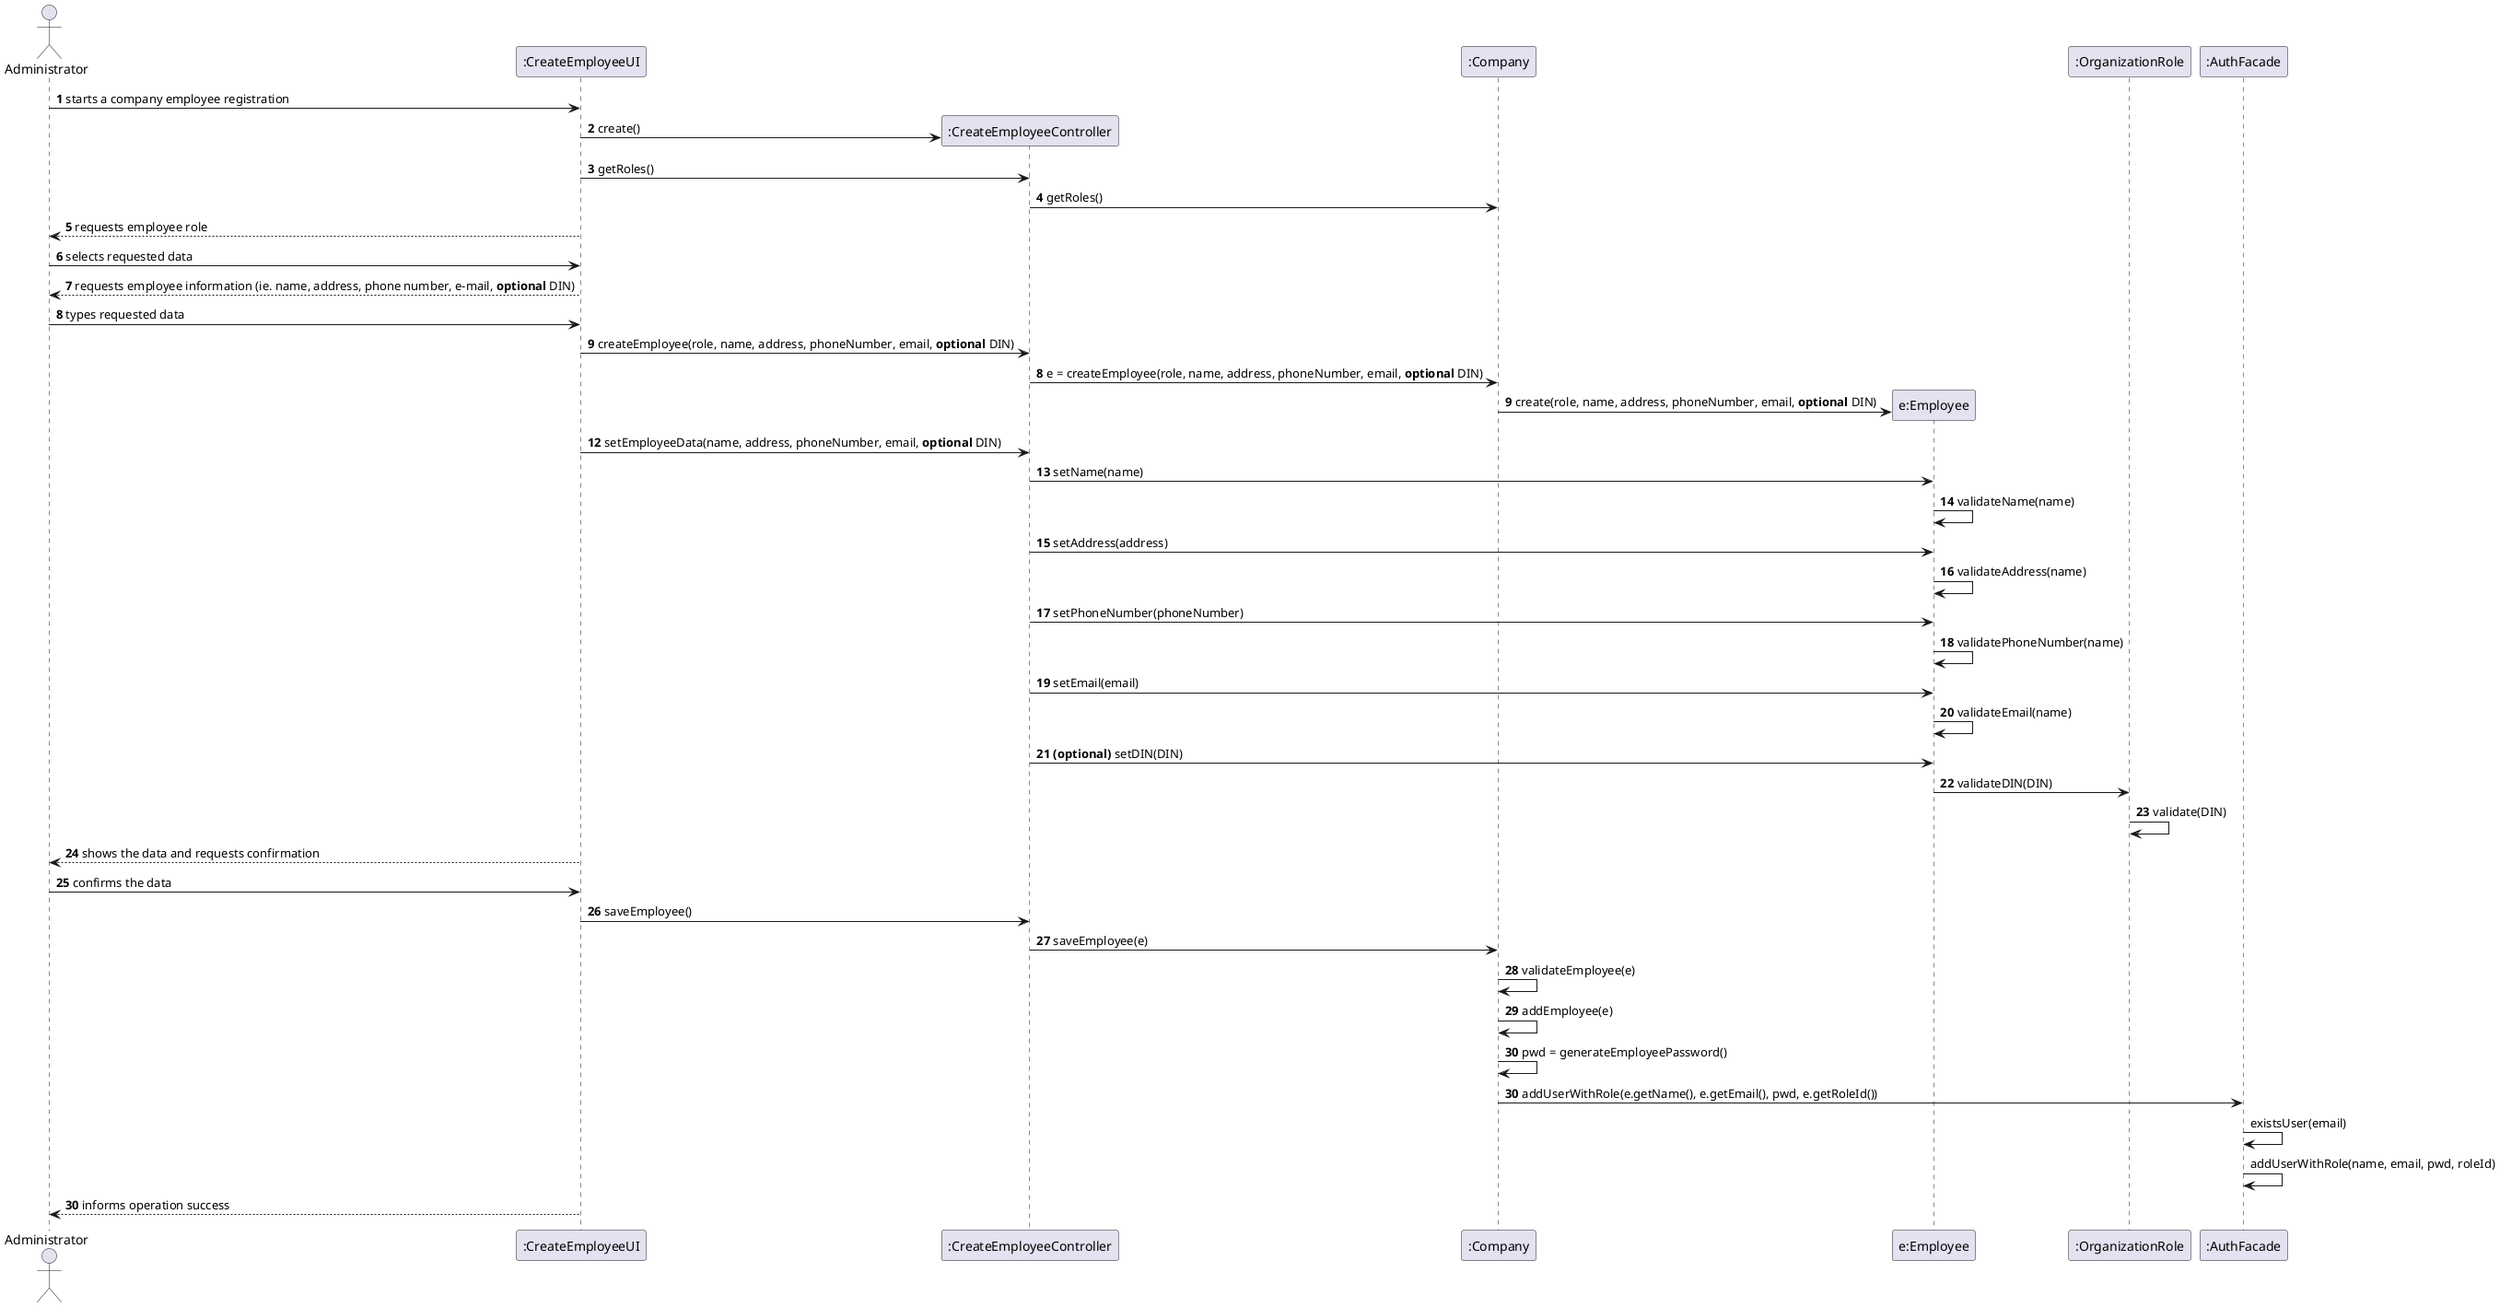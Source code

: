 @startuml
actor Administrator as admin
participant ":CreateEmployeeUI" as ui
participant ":CreateEmployeeController" as controller
participant ":Company" as company
participant "e:Employee" as employee
participant ":OrganizationRole" as role
participant ":AuthFacade" as auth

admin -> ui : **1** starts a company employee registration
create controller
ui -> controller : **2** create()
ui -> controller : **3** getRoles()
controller -> company : **4** getRoles()
ui --> admin : **5** requests employee role
admin -> ui : **6** selects requested data
ui --> admin : **7** requests employee information (ie. name, address, phone number, e-mail, **optional** DIN)
admin -> ui : **8** types requested data
ui -> controller : **9** createEmployee(role, name, address, phoneNumber, email, **optional** DIN)
controller -> company : **8** e = createEmployee(role, name, address, phoneNumber, email, **optional** DIN)
create employee
company -> employee : **9** create(role, name, address, phoneNumber, email, **optional** DIN)
ui -> controller : **12** setEmployeeData(name, address, phoneNumber, email, **optional** DIN)
controller -> employee : **13** setName(name)
employee -> employee : **14** validateName(name)
controller -> employee : **15** setAddress(address)
employee -> employee : **16** validateAddress(name)
controller -> employee : **17** setPhoneNumber(phoneNumber)
employee -> employee : **18** validatePhoneNumber(name)
controller -> employee : **19** setEmail(email)
employee -> employee : **20** validateEmail(name)
controller -> employee : **21 (optional)** setDIN(DIN)
employee -> role : **22** validateDIN(DIN)
role -> role : **23** validate(DIN)
ui --> admin : **24** shows the data and requests confirmation
admin -> ui : **25** confirms the data
ui -> controller : **26** saveEmployee()
controller -> company : **27** saveEmployee(e)
company -> company : **28** validateEmployee(e)
company -> company : **29** addEmployee(e)
company -> company : **30** pwd = generateEmployeePassword()
company -> auth : **30** addUserWithRole(e.getName(), e.getEmail(), pwd, e.getRoleId())
auth -> auth : existsUser(email)
auth -> auth : addUserWithRole(name, email, pwd, roleId)
ui --> admin : **30** informs operation success


@enduml